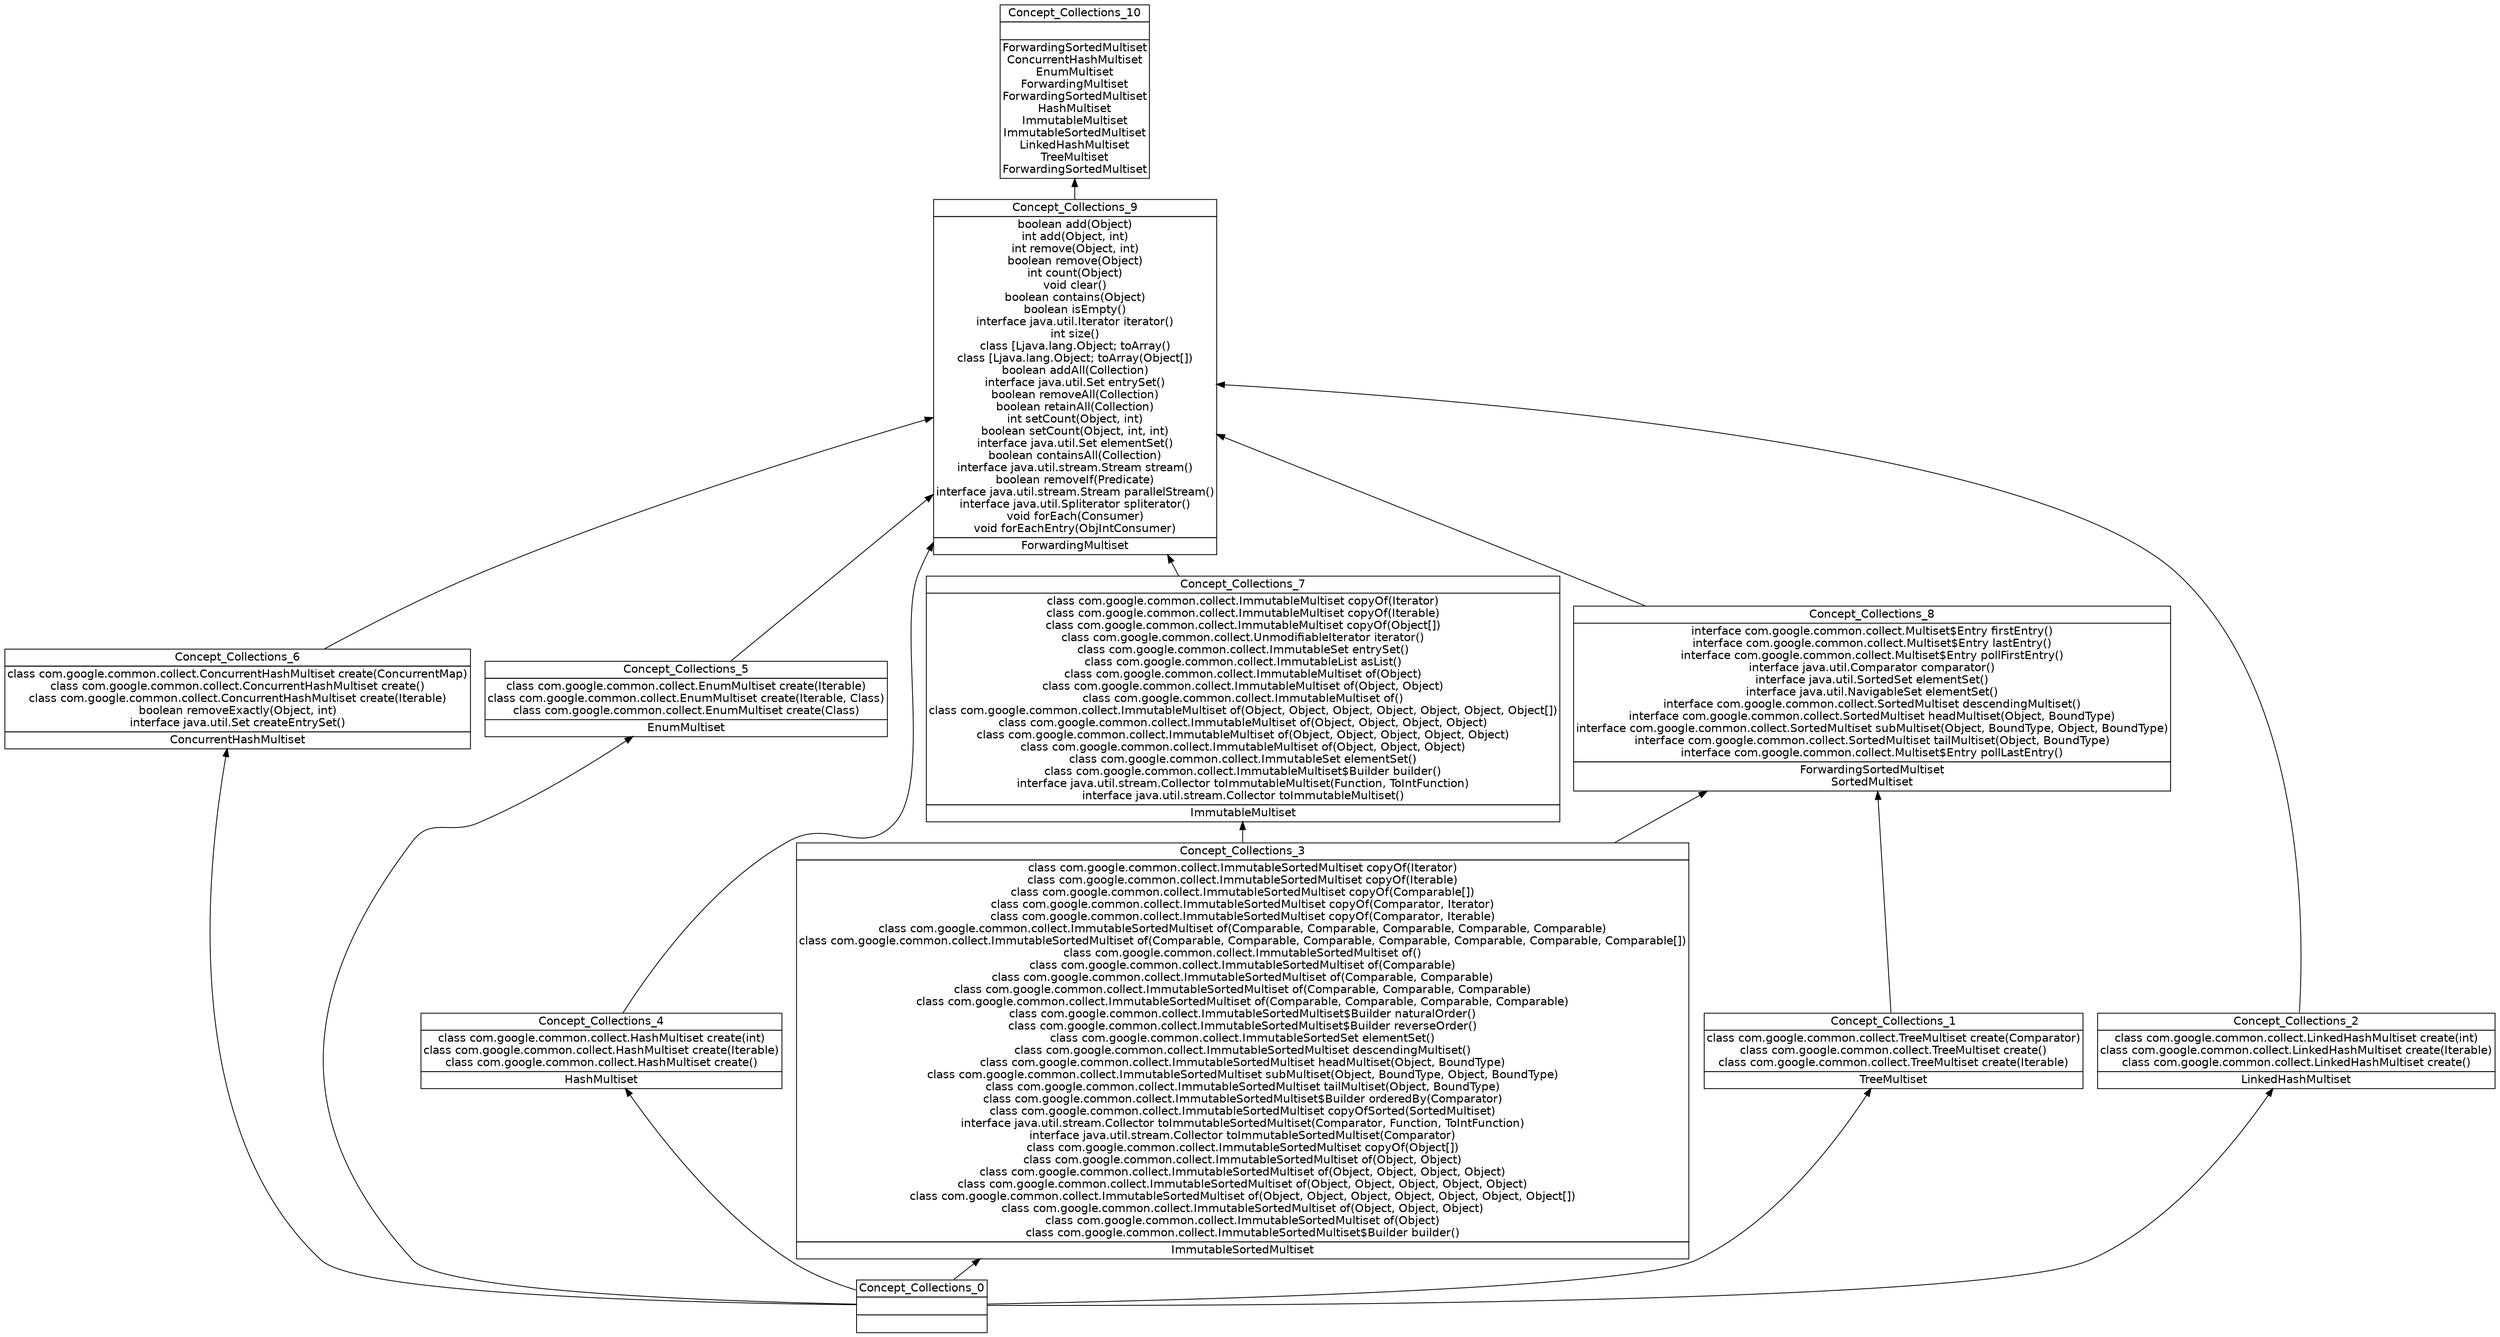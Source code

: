 digraph G { 
	rankdir=BT;
	margin=0;
	node [margin="0.03,0.03",fontname="DejaVu Sans"];
	ranksep=0.3;
	nodesep=0.2;
//graph[label="name:Collections,concept number:11,object number:21,attribute number:102"
0 [shape=none,label=<<table border="0" cellborder="1" cellspacing="0" port="p"><tr><td>Concept_Collections_10</td></tr><tr><td><br/></td></tr><tr><td>ForwardingSortedMultiset<br/>ConcurrentHashMultiset<br/>EnumMultiset<br/>ForwardingMultiset<br/>ForwardingSortedMultiset<br/>HashMultiset<br/>ImmutableMultiset<br/>ImmutableSortedMultiset<br/>LinkedHashMultiset<br/>TreeMultiset<br/>ForwardingSortedMultiset<br/></td></tr></table>>];
1 [shape=none,label=<<table border="0" cellborder="1" cellspacing="0" port="p"><tr><td>Concept_Collections_9</td></tr><tr><td>boolean add(Object)<br/>int add(Object, int)<br/>int remove(Object, int)<br/>boolean remove(Object)<br/>int count(Object)<br/>void clear()<br/>boolean contains(Object)<br/>boolean isEmpty()<br/>interface java.util.Iterator iterator()<br/>int size()<br/>class [Ljava.lang.Object; toArray()<br/>class [Ljava.lang.Object; toArray(Object[])<br/>boolean addAll(Collection)<br/>interface java.util.Set entrySet()<br/>boolean removeAll(Collection)<br/>boolean retainAll(Collection)<br/>int setCount(Object, int)<br/>boolean setCount(Object, int, int)<br/>interface java.util.Set elementSet()<br/>boolean containsAll(Collection)<br/>interface java.util.stream.Stream stream()<br/>boolean removeIf(Predicate)<br/>interface java.util.stream.Stream parallelStream()<br/>interface java.util.Spliterator spliterator()<br/>void forEach(Consumer)<br/>void forEachEntry(ObjIntConsumer)<br/></td></tr><tr><td>ForwardingMultiset<br/></td></tr></table>>];
2 [shape=none,label=<<table border="0" cellborder="1" cellspacing="0" port="p"><tr><td>Concept_Collections_6</td></tr><tr><td>class com.google.common.collect.ConcurrentHashMultiset create(ConcurrentMap)<br/>class com.google.common.collect.ConcurrentHashMultiset create()<br/>class com.google.common.collect.ConcurrentHashMultiset create(Iterable)<br/>boolean removeExactly(Object, int)<br/>interface java.util.Set createEntrySet()<br/></td></tr><tr><td>ConcurrentHashMultiset<br/></td></tr></table>>];
3 [shape=none,label=<<table border="0" cellborder="1" cellspacing="0" port="p"><tr><td>Concept_Collections_0</td></tr><tr><td><br/></td></tr><tr><td><br/></td></tr></table>>];
4 [shape=none,label=<<table border="0" cellborder="1" cellspacing="0" port="p"><tr><td>Concept_Collections_5</td></tr><tr><td>class com.google.common.collect.EnumMultiset create(Iterable)<br/>class com.google.common.collect.EnumMultiset create(Iterable, Class)<br/>class com.google.common.collect.EnumMultiset create(Class)<br/></td></tr><tr><td>EnumMultiset<br/></td></tr></table>>];
5 [shape=none,label=<<table border="0" cellborder="1" cellspacing="0" port="p"><tr><td>Concept_Collections_8</td></tr><tr><td>interface com.google.common.collect.Multiset$Entry firstEntry()<br/>interface com.google.common.collect.Multiset$Entry lastEntry()<br/>interface com.google.common.collect.Multiset$Entry pollFirstEntry()<br/>interface java.util.Comparator comparator()<br/>interface java.util.SortedSet elementSet()<br/>interface java.util.NavigableSet elementSet()<br/>interface com.google.common.collect.SortedMultiset descendingMultiset()<br/>interface com.google.common.collect.SortedMultiset headMultiset(Object, BoundType)<br/>interface com.google.common.collect.SortedMultiset subMultiset(Object, BoundType, Object, BoundType)<br/>interface com.google.common.collect.SortedMultiset tailMultiset(Object, BoundType)<br/>interface com.google.common.collect.Multiset$Entry pollLastEntry()<br/></td></tr><tr><td>ForwardingSortedMultiset<br/>SortedMultiset<br/></td></tr></table>>];
6 [shape=none,label=<<table border="0" cellborder="1" cellspacing="0" port="p"><tr><td>Concept_Collections_4</td></tr><tr><td>class com.google.common.collect.HashMultiset create(int)<br/>class com.google.common.collect.HashMultiset create(Iterable)<br/>class com.google.common.collect.HashMultiset create()<br/></td></tr><tr><td>HashMultiset<br/></td></tr></table>>];
7 [shape=none,label=<<table border="0" cellborder="1" cellspacing="0" port="p"><tr><td>Concept_Collections_3</td></tr><tr><td>class com.google.common.collect.ImmutableSortedMultiset copyOf(Iterator)<br/>class com.google.common.collect.ImmutableSortedMultiset copyOf(Iterable)<br/>class com.google.common.collect.ImmutableSortedMultiset copyOf(Comparable[])<br/>class com.google.common.collect.ImmutableSortedMultiset copyOf(Comparator, Iterator)<br/>class com.google.common.collect.ImmutableSortedMultiset copyOf(Comparator, Iterable)<br/>class com.google.common.collect.ImmutableSortedMultiset of(Comparable, Comparable, Comparable, Comparable, Comparable)<br/>class com.google.common.collect.ImmutableSortedMultiset of(Comparable, Comparable, Comparable, Comparable, Comparable, Comparable, Comparable[])<br/>class com.google.common.collect.ImmutableSortedMultiset of()<br/>class com.google.common.collect.ImmutableSortedMultiset of(Comparable)<br/>class com.google.common.collect.ImmutableSortedMultiset of(Comparable, Comparable)<br/>class com.google.common.collect.ImmutableSortedMultiset of(Comparable, Comparable, Comparable)<br/>class com.google.common.collect.ImmutableSortedMultiset of(Comparable, Comparable, Comparable, Comparable)<br/>class com.google.common.collect.ImmutableSortedMultiset$Builder naturalOrder()<br/>class com.google.common.collect.ImmutableSortedMultiset$Builder reverseOrder()<br/>class com.google.common.collect.ImmutableSortedSet elementSet()<br/>class com.google.common.collect.ImmutableSortedMultiset descendingMultiset()<br/>class com.google.common.collect.ImmutableSortedMultiset headMultiset(Object, BoundType)<br/>class com.google.common.collect.ImmutableSortedMultiset subMultiset(Object, BoundType, Object, BoundType)<br/>class com.google.common.collect.ImmutableSortedMultiset tailMultiset(Object, BoundType)<br/>class com.google.common.collect.ImmutableSortedMultiset$Builder orderedBy(Comparator)<br/>class com.google.common.collect.ImmutableSortedMultiset copyOfSorted(SortedMultiset)<br/>interface java.util.stream.Collector toImmutableSortedMultiset(Comparator, Function, ToIntFunction)<br/>interface java.util.stream.Collector toImmutableSortedMultiset(Comparator)<br/>class com.google.common.collect.ImmutableSortedMultiset copyOf(Object[])<br/>class com.google.common.collect.ImmutableSortedMultiset of(Object, Object)<br/>class com.google.common.collect.ImmutableSortedMultiset of(Object, Object, Object, Object)<br/>class com.google.common.collect.ImmutableSortedMultiset of(Object, Object, Object, Object, Object)<br/>class com.google.common.collect.ImmutableSortedMultiset of(Object, Object, Object, Object, Object, Object, Object[])<br/>class com.google.common.collect.ImmutableSortedMultiset of(Object, Object, Object)<br/>class com.google.common.collect.ImmutableSortedMultiset of(Object)<br/>class com.google.common.collect.ImmutableSortedMultiset$Builder builder()<br/></td></tr><tr><td>ImmutableSortedMultiset<br/></td></tr></table>>];
8 [shape=none,label=<<table border="0" cellborder="1" cellspacing="0" port="p"><tr><td>Concept_Collections_7</td></tr><tr><td>class com.google.common.collect.ImmutableMultiset copyOf(Iterator)<br/>class com.google.common.collect.ImmutableMultiset copyOf(Iterable)<br/>class com.google.common.collect.ImmutableMultiset copyOf(Object[])<br/>class com.google.common.collect.UnmodifiableIterator iterator()<br/>class com.google.common.collect.ImmutableSet entrySet()<br/>class com.google.common.collect.ImmutableList asList()<br/>class com.google.common.collect.ImmutableMultiset of(Object)<br/>class com.google.common.collect.ImmutableMultiset of(Object, Object)<br/>class com.google.common.collect.ImmutableMultiset of()<br/>class com.google.common.collect.ImmutableMultiset of(Object, Object, Object, Object, Object, Object, Object[])<br/>class com.google.common.collect.ImmutableMultiset of(Object, Object, Object, Object)<br/>class com.google.common.collect.ImmutableMultiset of(Object, Object, Object, Object, Object)<br/>class com.google.common.collect.ImmutableMultiset of(Object, Object, Object)<br/>class com.google.common.collect.ImmutableSet elementSet()<br/>class com.google.common.collect.ImmutableMultiset$Builder builder()<br/>interface java.util.stream.Collector toImmutableMultiset(Function, ToIntFunction)<br/>interface java.util.stream.Collector toImmutableMultiset()<br/></td></tr><tr><td>ImmutableMultiset<br/></td></tr></table>>];
9 [shape=none,label=<<table border="0" cellborder="1" cellspacing="0" port="p"><tr><td>Concept_Collections_2</td></tr><tr><td>class com.google.common.collect.LinkedHashMultiset create(int)<br/>class com.google.common.collect.LinkedHashMultiset create(Iterable)<br/>class com.google.common.collect.LinkedHashMultiset create()<br/></td></tr><tr><td>LinkedHashMultiset<br/></td></tr></table>>];
10 [shape=none,label=<<table border="0" cellborder="1" cellspacing="0" port="p"><tr><td>Concept_Collections_1</td></tr><tr><td>class com.google.common.collect.TreeMultiset create(Comparator)<br/>class com.google.common.collect.TreeMultiset create()<br/>class com.google.common.collect.TreeMultiset create(Iterable)<br/></td></tr><tr><td>TreeMultiset<br/></td></tr></table>>];
	1:p -> 0:p
	4:p -> 1:p
	5:p -> 1:p
	6:p -> 1:p
	8:p -> 1:p
	9:p -> 1:p
	2:p -> 1:p
	3:p -> 2:p
	3:p -> 4:p
	7:p -> 5:p
	10:p -> 5:p
	3:p -> 6:p
	3:p -> 7:p
	7:p -> 8:p
	3:p -> 9:p
	3:p -> 10:p
}